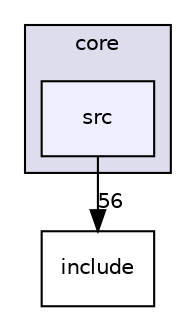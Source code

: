digraph "/Users/matt/Scratch/lhcb/CombinationCode/gammacombo/core/src" {
  compound=true
  node [ fontsize="10", fontname="Helvetica"];
  edge [ labelfontsize="10", labelfontname="Helvetica"];
  subgraph clusterdir_4270bfced15e0e73154b13468c7c9ad9 {
    graph [ bgcolor="#ddddee", pencolor="black", label="core" fontname="Helvetica", fontsize="10", URL="dir_4270bfced15e0e73154b13468c7c9ad9.html"]
  dir_90fd98a0ba30abf7a6068a44995d2d6b [shape=box, label="src", style="filled", fillcolor="#eeeeff", pencolor="black", URL="dir_90fd98a0ba30abf7a6068a44995d2d6b.html"];
  }
  dir_24d671cfcbc5d5238a6bd565a49d198f [shape=box label="include" URL="dir_24d671cfcbc5d5238a6bd565a49d198f.html"];
  dir_90fd98a0ba30abf7a6068a44995d2d6b->dir_24d671cfcbc5d5238a6bd565a49d198f [headlabel="56", labeldistance=1.5 headhref="dir_000002_000001.html"];
}
